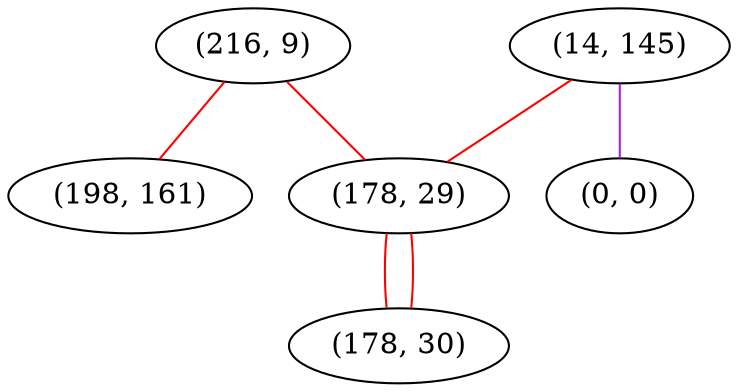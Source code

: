 graph "" {
"(216, 9)";
"(14, 145)";
"(0, 0)";
"(198, 161)";
"(178, 29)";
"(178, 30)";
"(216, 9)" -- "(178, 29)"  [color=red, key=0, weight=1];
"(216, 9)" -- "(198, 161)"  [color=red, key=0, weight=1];
"(14, 145)" -- "(178, 29)"  [color=red, key=0, weight=1];
"(14, 145)" -- "(0, 0)"  [color=purple, key=0, weight=4];
"(178, 29)" -- "(178, 30)"  [color=red, key=0, weight=1];
"(178, 29)" -- "(178, 30)"  [color=red, key=1, weight=1];
}
